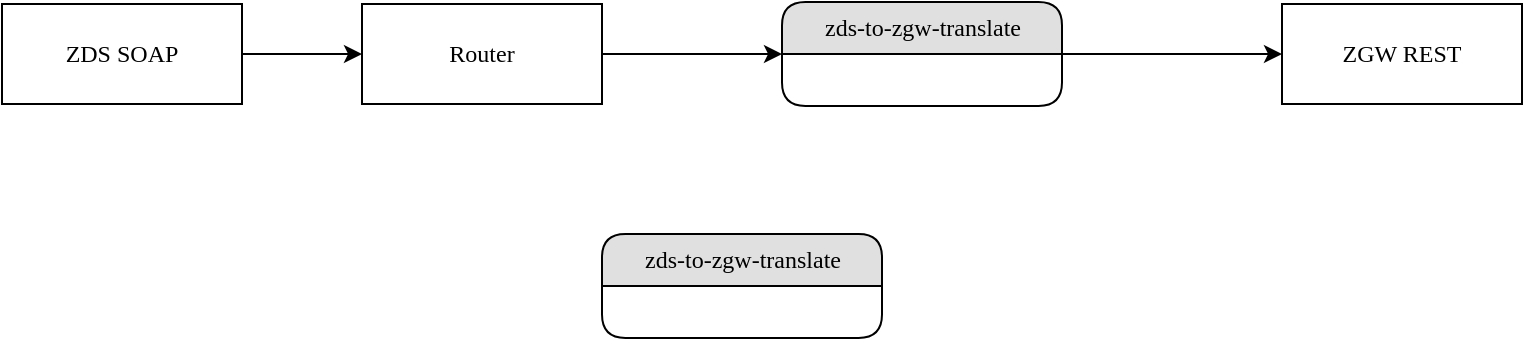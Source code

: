 <mxfile version="15.4.0" type="device"><diagram name="Page-1" id="52a04d89-c75d-2922-d76d-85b35f80e030"><mxGraphModel dx="1422" dy="822" grid="1" gridSize="10" guides="1" tooltips="1" connect="1" arrows="1" fold="1" page="1" pageScale="1" pageWidth="1100" pageHeight="850" background="none" math="0" shadow="0"><root><mxCell id="0"/><mxCell id="1" parent="0"/><mxCell id="zty_OK6NWpgnbPhuPUqS-3" style="edgeStyle=orthogonalEdgeStyle;rounded=0;orthogonalLoop=1;jettySize=auto;html=1;entryX=0;entryY=0.5;entryDx=0;entryDy=0;" parent="1" source="17472293e6e8944d-30" target="1fdf3b25b50cf41e-25" edge="1"><mxGeometry relative="1" as="geometry"/></mxCell><mxCell id="17472293e6e8944d-30" value="ZDS SOAP" style="whiteSpace=wrap;html=1;rounded=0;shadow=0;comic=0;labelBackgroundColor=none;strokeWidth=1;fontFamily=Verdana;fontSize=12;align=center;" parent="1" vertex="1"><mxGeometry x="50" y="55" width="120" height="50" as="geometry"/></mxCell><mxCell id="zty_OK6NWpgnbPhuPUqS-4" style="edgeStyle=orthogonalEdgeStyle;rounded=0;orthogonalLoop=1;jettySize=auto;html=1;entryX=0;entryY=0.5;entryDx=0;entryDy=0;" parent="1" source="1fdf3b25b50cf41e-25" target="zty_OK6NWpgnbPhuPUqS-1" edge="1"><mxGeometry relative="1" as="geometry"/></mxCell><mxCell id="1fdf3b25b50cf41e-25" value="Router" style="whiteSpace=wrap;html=1;rounded=0;shadow=0;comic=0;labelBackgroundColor=none;strokeWidth=1;fontFamily=Verdana;fontSize=12;align=center;" parent="1" vertex="1"><mxGeometry x="230" y="55" width="120" height="50" as="geometry"/></mxCell><mxCell id="zty_OK6NWpgnbPhuPUqS-11" style="edgeStyle=orthogonalEdgeStyle;rounded=0;orthogonalLoop=1;jettySize=auto;html=1;entryX=0;entryY=0.5;entryDx=0;entryDy=0;" parent="1" source="zty_OK6NWpgnbPhuPUqS-1" target="zty_OK6NWpgnbPhuPUqS-10" edge="1"><mxGeometry relative="1" as="geometry"/></mxCell><mxCell id="zty_OK6NWpgnbPhuPUqS-1" value="zds-to-zgw-translate" style="swimlane;html=1;fontStyle=0;childLayout=stackLayout;horizontal=1;startSize=26;fillColor=#e0e0e0;horizontalStack=0;resizeParent=1;resizeLast=0;collapsible=1;marginBottom=0;swimlaneFillColor=#ffffff;align=center;rounded=1;shadow=0;comic=0;labelBackgroundColor=none;strokeWidth=1;fontFamily=Verdana;fontSize=12" parent="1" vertex="1"><mxGeometry x="440" y="54" width="140" height="52" as="geometry"/></mxCell><mxCell id="zty_OK6NWpgnbPhuPUqS-10" value="ZGW REST" style="whiteSpace=wrap;html=1;rounded=0;shadow=0;comic=0;labelBackgroundColor=none;strokeWidth=1;fontFamily=Verdana;fontSize=12;align=center;" parent="1" vertex="1"><mxGeometry x="690" y="55" width="120" height="50" as="geometry"/></mxCell><mxCell id="ojVg8mhuoxgdgAwnZg1L-1" value="zds-to-zgw-translate" style="swimlane;html=1;fontStyle=0;childLayout=stackLayout;horizontal=1;startSize=26;fillColor=#e0e0e0;horizontalStack=0;resizeParent=1;resizeLast=0;collapsible=1;marginBottom=0;swimlaneFillColor=#ffffff;align=center;rounded=1;shadow=0;comic=0;labelBackgroundColor=none;strokeWidth=1;fontFamily=Verdana;fontSize=12" vertex="1" parent="1"><mxGeometry x="350" y="170" width="140" height="52" as="geometry"/></mxCell></root></mxGraphModel></diagram></mxfile>